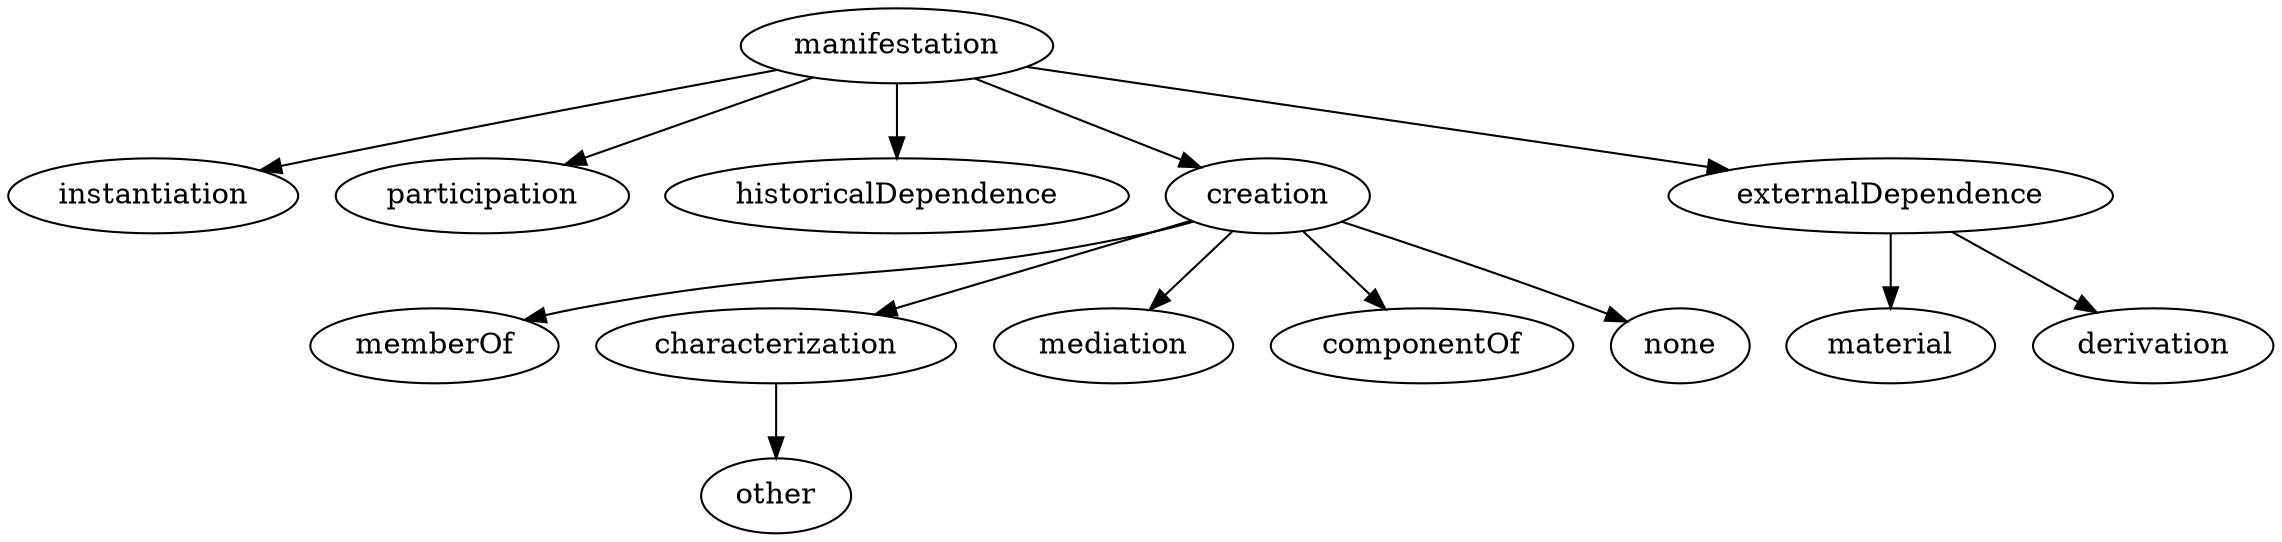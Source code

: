strict digraph {
manifestation;
instantiation;
participation;
historicalDependence;
creation;
externalDependence;
memberOf;
characterization;
mediation;
componentOf;
none;
material;
derivation;
other;
manifestation -> instantiation;
manifestation -> participation;
manifestation -> historicalDependence;
manifestation -> creation;
manifestation -> externalDependence;
creation -> memberOf;
creation -> characterization;
creation -> mediation;
creation -> componentOf;
creation -> none;
externalDependence -> material;
externalDependence -> derivation;
characterization -> other;
}
